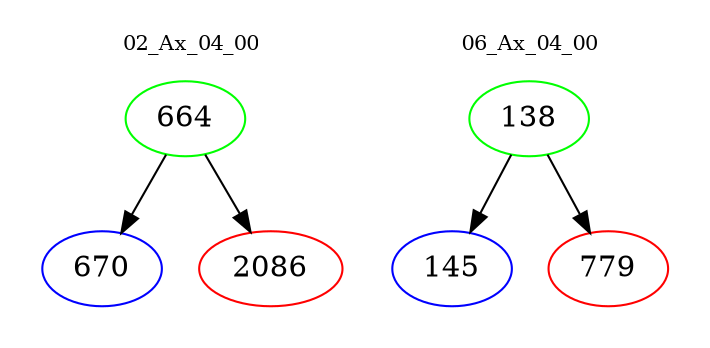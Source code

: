 digraph{
subgraph cluster_0 {
color = white
label = "02_Ax_04_00";
fontsize=10;
T0_664 [label="664", color="green"]
T0_664 -> T0_670 [color="black"]
T0_670 [label="670", color="blue"]
T0_664 -> T0_2086 [color="black"]
T0_2086 [label="2086", color="red"]
}
subgraph cluster_1 {
color = white
label = "06_Ax_04_00";
fontsize=10;
T1_138 [label="138", color="green"]
T1_138 -> T1_145 [color="black"]
T1_145 [label="145", color="blue"]
T1_138 -> T1_779 [color="black"]
T1_779 [label="779", color="red"]
}
}

